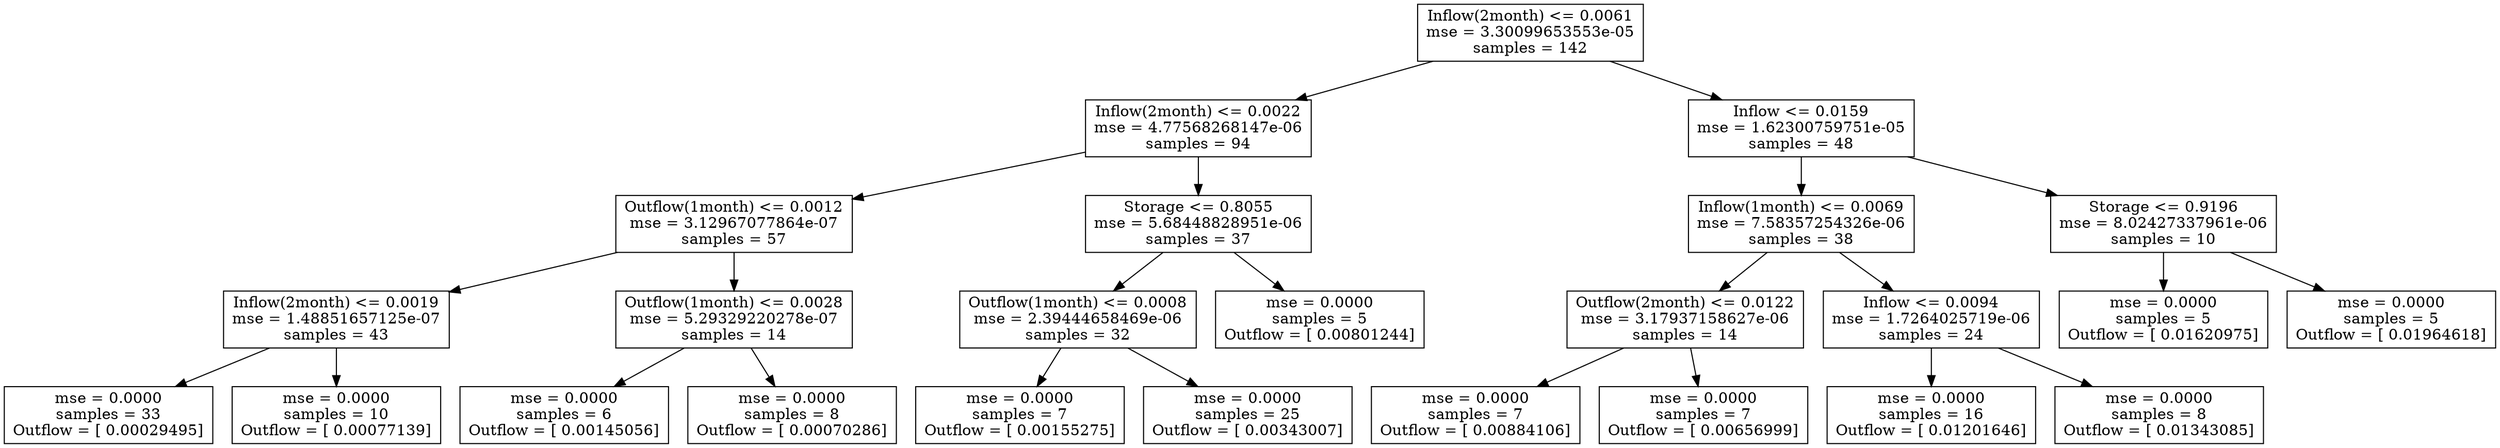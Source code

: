 digraph Tree {
0 [label="Inflow(2month) <= 0.0061\nmse = 3.30099653553e-05\nsamples = 142", shape="box"] ;
1 [label="Inflow(2month) <= 0.0022\nmse = 4.77568268147e-06\nsamples = 94", shape="box"] ;
0 -> 1 ;
2 [label="Outflow(1month) <= 0.0012\nmse = 3.12967077864e-07\nsamples = 57", shape="box"] ;
1 -> 2 ;
3 [label="Inflow(2month) <= 0.0019\nmse = 1.48851657125e-07\nsamples = 43", shape="box"] ;
2 -> 3 ;
4 [label="mse = 0.0000\nsamples = 33\nOutflow = [ 0.00029495]", shape="box"] ;
3 -> 4 ;
5 [label="mse = 0.0000\nsamples = 10\nOutflow = [ 0.00077139]", shape="box"] ;
3 -> 5 ;
6 [label="Outflow(1month) <= 0.0028\nmse = 5.29329220278e-07\nsamples = 14", shape="box"] ;
2 -> 6 ;
7 [label="mse = 0.0000\nsamples = 6\nOutflow = [ 0.00145056]", shape="box"] ;
6 -> 7 ;
8 [label="mse = 0.0000\nsamples = 8\nOutflow = [ 0.00070286]", shape="box"] ;
6 -> 8 ;
9 [label="Storage <= 0.8055\nmse = 5.68448828951e-06\nsamples = 37", shape="box"] ;
1 -> 9 ;
10 [label="Outflow(1month) <= 0.0008\nmse = 2.39444658469e-06\nsamples = 32", shape="box"] ;
9 -> 10 ;
11 [label="mse = 0.0000\nsamples = 7\nOutflow = [ 0.00155275]", shape="box"] ;
10 -> 11 ;
12 [label="mse = 0.0000\nsamples = 25\nOutflow = [ 0.00343007]", shape="box"] ;
10 -> 12 ;
13 [label="mse = 0.0000\nsamples = 5\nOutflow = [ 0.00801244]", shape="box"] ;
9 -> 13 ;
14 [label="Inflow <= 0.0159\nmse = 1.62300759751e-05\nsamples = 48", shape="box"] ;
0 -> 14 ;
15 [label="Inflow(1month) <= 0.0069\nmse = 7.58357254326e-06\nsamples = 38", shape="box"] ;
14 -> 15 ;
16 [label="Outflow(2month) <= 0.0122\nmse = 3.17937158627e-06\nsamples = 14", shape="box"] ;
15 -> 16 ;
17 [label="mse = 0.0000\nsamples = 7\nOutflow = [ 0.00884106]", shape="box"] ;
16 -> 17 ;
18 [label="mse = 0.0000\nsamples = 7\nOutflow = [ 0.00656999]", shape="box"] ;
16 -> 18 ;
19 [label="Inflow <= 0.0094\nmse = 1.7264025719e-06\nsamples = 24", shape="box"] ;
15 -> 19 ;
20 [label="mse = 0.0000\nsamples = 16\nOutflow = [ 0.01201646]", shape="box"] ;
19 -> 20 ;
21 [label="mse = 0.0000\nsamples = 8\nOutflow = [ 0.01343085]", shape="box"] ;
19 -> 21 ;
22 [label="Storage <= 0.9196\nmse = 8.02427337961e-06\nsamples = 10", shape="box"] ;
14 -> 22 ;
23 [label="mse = 0.0000\nsamples = 5\nOutflow = [ 0.01620975]", shape="box"] ;
22 -> 23 ;
24 [label="mse = 0.0000\nsamples = 5\nOutflow = [ 0.01964618]", shape="box"] ;
22 -> 24 ;
}